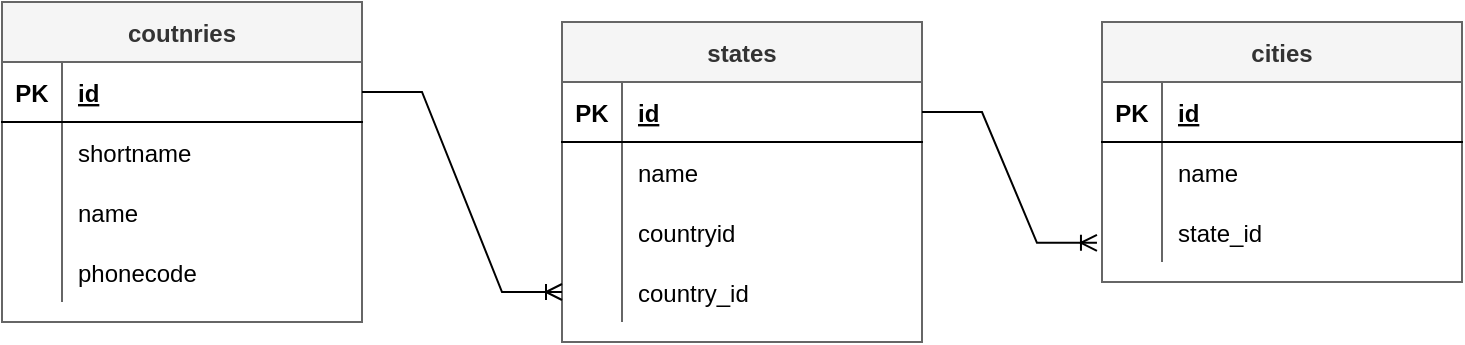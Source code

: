 <mxfile version="17.1.3" type="device"><diagram id="eYsbMvZX7kTbZiRH5uJh" name="Page-1"><mxGraphModel dx="873" dy="543" grid="1" gridSize="10" guides="1" tooltips="1" connect="1" arrows="1" fold="1" page="1" pageScale="1" pageWidth="827" pageHeight="1169" math="0" shadow="0"><root><mxCell id="0"/><mxCell id="1" parent="0"/><mxCell id="eLsZSVY5Kvi0sCI5xE1G-2" value="coutnries" style="shape=table;startSize=30;container=1;collapsible=1;childLayout=tableLayout;fixedRows=1;rowLines=0;fontStyle=1;align=center;resizeLast=1;fillColor=#f5f5f5;strokeColor=#666666;fontColor=#333333;" vertex="1" parent="1"><mxGeometry x="40" y="110" width="180" height="160" as="geometry"/></mxCell><mxCell id="eLsZSVY5Kvi0sCI5xE1G-3" value="" style="shape=tableRow;horizontal=0;startSize=0;swimlaneHead=0;swimlaneBody=0;fillColor=none;collapsible=0;dropTarget=0;points=[[0,0.5],[1,0.5]];portConstraint=eastwest;top=0;left=0;right=0;bottom=1;" vertex="1" parent="eLsZSVY5Kvi0sCI5xE1G-2"><mxGeometry y="30" width="180" height="30" as="geometry"/></mxCell><mxCell id="eLsZSVY5Kvi0sCI5xE1G-4" value="PK" style="shape=partialRectangle;connectable=0;fillColor=none;top=0;left=0;bottom=0;right=0;fontStyle=1;overflow=hidden;" vertex="1" parent="eLsZSVY5Kvi0sCI5xE1G-3"><mxGeometry width="30" height="30" as="geometry"><mxRectangle width="30" height="30" as="alternateBounds"/></mxGeometry></mxCell><mxCell id="eLsZSVY5Kvi0sCI5xE1G-5" value="id" style="shape=partialRectangle;connectable=0;fillColor=none;top=0;left=0;bottom=0;right=0;align=left;spacingLeft=6;fontStyle=5;overflow=hidden;" vertex="1" parent="eLsZSVY5Kvi0sCI5xE1G-3"><mxGeometry x="30" width="150" height="30" as="geometry"><mxRectangle width="150" height="30" as="alternateBounds"/></mxGeometry></mxCell><mxCell id="eLsZSVY5Kvi0sCI5xE1G-6" value="" style="shape=tableRow;horizontal=0;startSize=0;swimlaneHead=0;swimlaneBody=0;fillColor=none;collapsible=0;dropTarget=0;points=[[0,0.5],[1,0.5]];portConstraint=eastwest;top=0;left=0;right=0;bottom=0;" vertex="1" parent="eLsZSVY5Kvi0sCI5xE1G-2"><mxGeometry y="60" width="180" height="30" as="geometry"/></mxCell><mxCell id="eLsZSVY5Kvi0sCI5xE1G-7" value="" style="shape=partialRectangle;connectable=0;fillColor=none;top=0;left=0;bottom=0;right=0;editable=1;overflow=hidden;" vertex="1" parent="eLsZSVY5Kvi0sCI5xE1G-6"><mxGeometry width="30" height="30" as="geometry"><mxRectangle width="30" height="30" as="alternateBounds"/></mxGeometry></mxCell><mxCell id="eLsZSVY5Kvi0sCI5xE1G-8" value="shortname" style="shape=partialRectangle;connectable=0;fillColor=none;top=0;left=0;bottom=0;right=0;align=left;spacingLeft=6;overflow=hidden;" vertex="1" parent="eLsZSVY5Kvi0sCI5xE1G-6"><mxGeometry x="30" width="150" height="30" as="geometry"><mxRectangle width="150" height="30" as="alternateBounds"/></mxGeometry></mxCell><mxCell id="eLsZSVY5Kvi0sCI5xE1G-9" value="" style="shape=tableRow;horizontal=0;startSize=0;swimlaneHead=0;swimlaneBody=0;fillColor=none;collapsible=0;dropTarget=0;points=[[0,0.5],[1,0.5]];portConstraint=eastwest;top=0;left=0;right=0;bottom=0;" vertex="1" parent="eLsZSVY5Kvi0sCI5xE1G-2"><mxGeometry y="90" width="180" height="30" as="geometry"/></mxCell><mxCell id="eLsZSVY5Kvi0sCI5xE1G-10" value="" style="shape=partialRectangle;connectable=0;fillColor=none;top=0;left=0;bottom=0;right=0;editable=1;overflow=hidden;" vertex="1" parent="eLsZSVY5Kvi0sCI5xE1G-9"><mxGeometry width="30" height="30" as="geometry"><mxRectangle width="30" height="30" as="alternateBounds"/></mxGeometry></mxCell><mxCell id="eLsZSVY5Kvi0sCI5xE1G-11" value="name" style="shape=partialRectangle;connectable=0;fillColor=none;top=0;left=0;bottom=0;right=0;align=left;spacingLeft=6;overflow=hidden;" vertex="1" parent="eLsZSVY5Kvi0sCI5xE1G-9"><mxGeometry x="30" width="150" height="30" as="geometry"><mxRectangle width="150" height="30" as="alternateBounds"/></mxGeometry></mxCell><mxCell id="eLsZSVY5Kvi0sCI5xE1G-12" value="" style="shape=tableRow;horizontal=0;startSize=0;swimlaneHead=0;swimlaneBody=0;fillColor=none;collapsible=0;dropTarget=0;points=[[0,0.5],[1,0.5]];portConstraint=eastwest;top=0;left=0;right=0;bottom=0;" vertex="1" parent="eLsZSVY5Kvi0sCI5xE1G-2"><mxGeometry y="120" width="180" height="30" as="geometry"/></mxCell><mxCell id="eLsZSVY5Kvi0sCI5xE1G-13" value="" style="shape=partialRectangle;connectable=0;fillColor=none;top=0;left=0;bottom=0;right=0;editable=1;overflow=hidden;" vertex="1" parent="eLsZSVY5Kvi0sCI5xE1G-12"><mxGeometry width="30" height="30" as="geometry"><mxRectangle width="30" height="30" as="alternateBounds"/></mxGeometry></mxCell><mxCell id="eLsZSVY5Kvi0sCI5xE1G-14" value="phonecode" style="shape=partialRectangle;connectable=0;fillColor=none;top=0;left=0;bottom=0;right=0;align=left;spacingLeft=6;overflow=hidden;" vertex="1" parent="eLsZSVY5Kvi0sCI5xE1G-12"><mxGeometry x="30" width="150" height="30" as="geometry"><mxRectangle width="150" height="30" as="alternateBounds"/></mxGeometry></mxCell><mxCell id="eLsZSVY5Kvi0sCI5xE1G-15" value="states" style="shape=table;startSize=30;container=1;collapsible=1;childLayout=tableLayout;fixedRows=1;rowLines=0;fontStyle=1;align=center;resizeLast=1;fillColor=#f5f5f5;strokeColor=#666666;fontColor=#333333;" vertex="1" parent="1"><mxGeometry x="320" y="120" width="180" height="160" as="geometry"/></mxCell><mxCell id="eLsZSVY5Kvi0sCI5xE1G-16" value="" style="shape=tableRow;horizontal=0;startSize=0;swimlaneHead=0;swimlaneBody=0;fillColor=none;collapsible=0;dropTarget=0;points=[[0,0.5],[1,0.5]];portConstraint=eastwest;top=0;left=0;right=0;bottom=1;" vertex="1" parent="eLsZSVY5Kvi0sCI5xE1G-15"><mxGeometry y="30" width="180" height="30" as="geometry"/></mxCell><mxCell id="eLsZSVY5Kvi0sCI5xE1G-17" value="PK" style="shape=partialRectangle;connectable=0;fillColor=none;top=0;left=0;bottom=0;right=0;fontStyle=1;overflow=hidden;" vertex="1" parent="eLsZSVY5Kvi0sCI5xE1G-16"><mxGeometry width="30" height="30" as="geometry"><mxRectangle width="30" height="30" as="alternateBounds"/></mxGeometry></mxCell><mxCell id="eLsZSVY5Kvi0sCI5xE1G-18" value="id" style="shape=partialRectangle;connectable=0;fillColor=none;top=0;left=0;bottom=0;right=0;align=left;spacingLeft=6;fontStyle=5;overflow=hidden;" vertex="1" parent="eLsZSVY5Kvi0sCI5xE1G-16"><mxGeometry x="30" width="150" height="30" as="geometry"><mxRectangle width="150" height="30" as="alternateBounds"/></mxGeometry></mxCell><mxCell id="eLsZSVY5Kvi0sCI5xE1G-19" value="" style="shape=tableRow;horizontal=0;startSize=0;swimlaneHead=0;swimlaneBody=0;fillColor=none;collapsible=0;dropTarget=0;points=[[0,0.5],[1,0.5]];portConstraint=eastwest;top=0;left=0;right=0;bottom=0;" vertex="1" parent="eLsZSVY5Kvi0sCI5xE1G-15"><mxGeometry y="60" width="180" height="30" as="geometry"/></mxCell><mxCell id="eLsZSVY5Kvi0sCI5xE1G-20" value="" style="shape=partialRectangle;connectable=0;fillColor=none;top=0;left=0;bottom=0;right=0;editable=1;overflow=hidden;" vertex="1" parent="eLsZSVY5Kvi0sCI5xE1G-19"><mxGeometry width="30" height="30" as="geometry"><mxRectangle width="30" height="30" as="alternateBounds"/></mxGeometry></mxCell><mxCell id="eLsZSVY5Kvi0sCI5xE1G-21" value="name" style="shape=partialRectangle;connectable=0;fillColor=none;top=0;left=0;bottom=0;right=0;align=left;spacingLeft=6;overflow=hidden;" vertex="1" parent="eLsZSVY5Kvi0sCI5xE1G-19"><mxGeometry x="30" width="150" height="30" as="geometry"><mxRectangle width="150" height="30" as="alternateBounds"/></mxGeometry></mxCell><mxCell id="eLsZSVY5Kvi0sCI5xE1G-22" value="" style="shape=tableRow;horizontal=0;startSize=0;swimlaneHead=0;swimlaneBody=0;fillColor=none;collapsible=0;dropTarget=0;points=[[0,0.5],[1,0.5]];portConstraint=eastwest;top=0;left=0;right=0;bottom=0;" vertex="1" parent="eLsZSVY5Kvi0sCI5xE1G-15"><mxGeometry y="90" width="180" height="30" as="geometry"/></mxCell><mxCell id="eLsZSVY5Kvi0sCI5xE1G-23" value="" style="shape=partialRectangle;connectable=0;fillColor=none;top=0;left=0;bottom=0;right=0;editable=1;overflow=hidden;" vertex="1" parent="eLsZSVY5Kvi0sCI5xE1G-22"><mxGeometry width="30" height="30" as="geometry"><mxRectangle width="30" height="30" as="alternateBounds"/></mxGeometry></mxCell><mxCell id="eLsZSVY5Kvi0sCI5xE1G-24" value="countryid" style="shape=partialRectangle;connectable=0;fillColor=none;top=0;left=0;bottom=0;right=0;align=left;spacingLeft=6;overflow=hidden;" vertex="1" parent="eLsZSVY5Kvi0sCI5xE1G-22"><mxGeometry x="30" width="150" height="30" as="geometry"><mxRectangle width="150" height="30" as="alternateBounds"/></mxGeometry></mxCell><mxCell id="eLsZSVY5Kvi0sCI5xE1G-41" style="shape=tableRow;horizontal=0;startSize=0;swimlaneHead=0;swimlaneBody=0;fillColor=none;collapsible=0;dropTarget=0;points=[[0,0.5],[1,0.5]];portConstraint=eastwest;top=0;left=0;right=0;bottom=0;" vertex="1" parent="eLsZSVY5Kvi0sCI5xE1G-15"><mxGeometry y="120" width="180" height="30" as="geometry"/></mxCell><mxCell id="eLsZSVY5Kvi0sCI5xE1G-42" style="shape=partialRectangle;connectable=0;fillColor=none;top=0;left=0;bottom=0;right=0;editable=1;overflow=hidden;" vertex="1" parent="eLsZSVY5Kvi0sCI5xE1G-41"><mxGeometry width="30" height="30" as="geometry"><mxRectangle width="30" height="30" as="alternateBounds"/></mxGeometry></mxCell><mxCell id="eLsZSVY5Kvi0sCI5xE1G-43" value="country_id" style="shape=partialRectangle;connectable=0;fillColor=none;top=0;left=0;bottom=0;right=0;align=left;spacingLeft=6;overflow=hidden;" vertex="1" parent="eLsZSVY5Kvi0sCI5xE1G-41"><mxGeometry x="30" width="150" height="30" as="geometry"><mxRectangle width="150" height="30" as="alternateBounds"/></mxGeometry></mxCell><mxCell id="eLsZSVY5Kvi0sCI5xE1G-28" value="cities" style="shape=table;startSize=30;container=1;collapsible=1;childLayout=tableLayout;fixedRows=1;rowLines=0;fontStyle=1;align=center;resizeLast=1;fillColor=#f5f5f5;strokeColor=#666666;fontColor=#333333;" vertex="1" parent="1"><mxGeometry x="590" y="120" width="180" height="130" as="geometry"/></mxCell><mxCell id="eLsZSVY5Kvi0sCI5xE1G-29" value="" style="shape=tableRow;horizontal=0;startSize=0;swimlaneHead=0;swimlaneBody=0;fillColor=none;collapsible=0;dropTarget=0;points=[[0,0.5],[1,0.5]];portConstraint=eastwest;top=0;left=0;right=0;bottom=1;" vertex="1" parent="eLsZSVY5Kvi0sCI5xE1G-28"><mxGeometry y="30" width="180" height="30" as="geometry"/></mxCell><mxCell id="eLsZSVY5Kvi0sCI5xE1G-30" value="PK" style="shape=partialRectangle;connectable=0;fillColor=none;top=0;left=0;bottom=0;right=0;fontStyle=1;overflow=hidden;" vertex="1" parent="eLsZSVY5Kvi0sCI5xE1G-29"><mxGeometry width="30" height="30" as="geometry"><mxRectangle width="30" height="30" as="alternateBounds"/></mxGeometry></mxCell><mxCell id="eLsZSVY5Kvi0sCI5xE1G-31" value="id" style="shape=partialRectangle;connectable=0;fillColor=none;top=0;left=0;bottom=0;right=0;align=left;spacingLeft=6;fontStyle=5;overflow=hidden;" vertex="1" parent="eLsZSVY5Kvi0sCI5xE1G-29"><mxGeometry x="30" width="150" height="30" as="geometry"><mxRectangle width="150" height="30" as="alternateBounds"/></mxGeometry></mxCell><mxCell id="eLsZSVY5Kvi0sCI5xE1G-32" value="" style="shape=tableRow;horizontal=0;startSize=0;swimlaneHead=0;swimlaneBody=0;fillColor=none;collapsible=0;dropTarget=0;points=[[0,0.5],[1,0.5]];portConstraint=eastwest;top=0;left=0;right=0;bottom=0;" vertex="1" parent="eLsZSVY5Kvi0sCI5xE1G-28"><mxGeometry y="60" width="180" height="30" as="geometry"/></mxCell><mxCell id="eLsZSVY5Kvi0sCI5xE1G-33" value="" style="shape=partialRectangle;connectable=0;fillColor=none;top=0;left=0;bottom=0;right=0;editable=1;overflow=hidden;" vertex="1" parent="eLsZSVY5Kvi0sCI5xE1G-32"><mxGeometry width="30" height="30" as="geometry"><mxRectangle width="30" height="30" as="alternateBounds"/></mxGeometry></mxCell><mxCell id="eLsZSVY5Kvi0sCI5xE1G-34" value="name" style="shape=partialRectangle;connectable=0;fillColor=none;top=0;left=0;bottom=0;right=0;align=left;spacingLeft=6;overflow=hidden;" vertex="1" parent="eLsZSVY5Kvi0sCI5xE1G-32"><mxGeometry x="30" width="150" height="30" as="geometry"><mxRectangle width="150" height="30" as="alternateBounds"/></mxGeometry></mxCell><mxCell id="eLsZSVY5Kvi0sCI5xE1G-35" value="" style="shape=tableRow;horizontal=0;startSize=0;swimlaneHead=0;swimlaneBody=0;fillColor=none;collapsible=0;dropTarget=0;points=[[0,0.5],[1,0.5]];portConstraint=eastwest;top=0;left=0;right=0;bottom=0;" vertex="1" parent="eLsZSVY5Kvi0sCI5xE1G-28"><mxGeometry y="90" width="180" height="30" as="geometry"/></mxCell><mxCell id="eLsZSVY5Kvi0sCI5xE1G-36" value="" style="shape=partialRectangle;connectable=0;fillColor=none;top=0;left=0;bottom=0;right=0;editable=1;overflow=hidden;" vertex="1" parent="eLsZSVY5Kvi0sCI5xE1G-35"><mxGeometry width="30" height="30" as="geometry"><mxRectangle width="30" height="30" as="alternateBounds"/></mxGeometry></mxCell><mxCell id="eLsZSVY5Kvi0sCI5xE1G-37" value="state_id" style="shape=partialRectangle;connectable=0;fillColor=none;top=0;left=0;bottom=0;right=0;align=left;spacingLeft=6;overflow=hidden;" vertex="1" parent="eLsZSVY5Kvi0sCI5xE1G-35"><mxGeometry x="30" width="150" height="30" as="geometry"><mxRectangle width="150" height="30" as="alternateBounds"/></mxGeometry></mxCell><mxCell id="eLsZSVY5Kvi0sCI5xE1G-44" value="" style="edgeStyle=entityRelationEdgeStyle;fontSize=12;html=1;endArrow=ERoneToMany;rounded=0;exitX=1;exitY=0.5;exitDx=0;exitDy=0;" edge="1" parent="1" source="eLsZSVY5Kvi0sCI5xE1G-3" target="eLsZSVY5Kvi0sCI5xE1G-41"><mxGeometry width="100" height="100" relative="1" as="geometry"><mxPoint x="160" y="490" as="sourcePoint"/><mxPoint x="260" y="390" as="targetPoint"/></mxGeometry></mxCell><mxCell id="eLsZSVY5Kvi0sCI5xE1G-45" value="" style="edgeStyle=entityRelationEdgeStyle;fontSize=12;html=1;endArrow=ERoneToMany;rounded=0;entryX=-0.014;entryY=0.68;entryDx=0;entryDy=0;entryPerimeter=0;exitX=1;exitY=0.5;exitDx=0;exitDy=0;" edge="1" parent="1" source="eLsZSVY5Kvi0sCI5xE1G-16" target="eLsZSVY5Kvi0sCI5xE1G-35"><mxGeometry width="100" height="100" relative="1" as="geometry"><mxPoint x="540" y="300" as="sourcePoint"/><mxPoint x="640" y="200" as="targetPoint"/></mxGeometry></mxCell></root></mxGraphModel></diagram></mxfile>